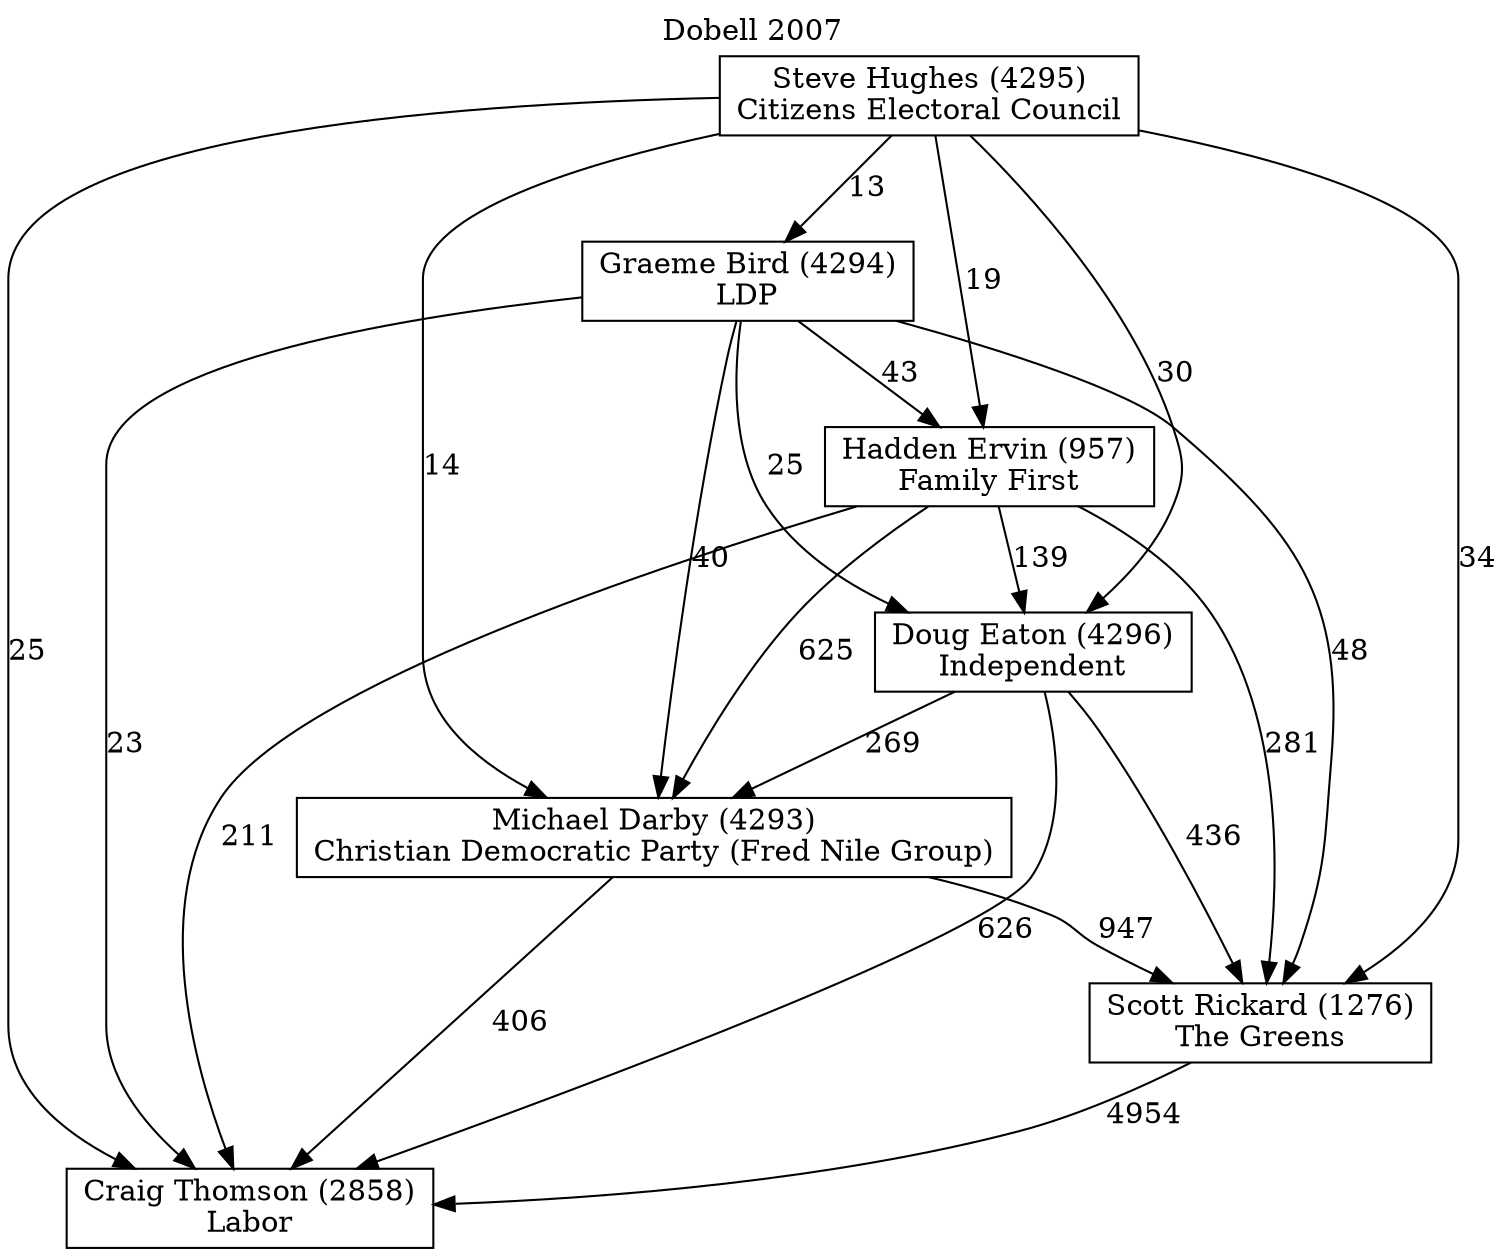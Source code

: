 // House preference flow
digraph "Craig Thomson (2858)_Dobell_2007" {
	graph [label="Dobell 2007" labelloc=t mclimit=10]
	node [shape=box]
	"Craig Thomson (2858)" [label="Craig Thomson (2858)
Labor"]
	"Doug Eaton (4296)" [label="Doug Eaton (4296)
Independent"]
	"Graeme Bird (4294)" [label="Graeme Bird (4294)
LDP"]
	"Hadden Ervin (957)" [label="Hadden Ervin (957)
Family First"]
	"Michael Darby (4293)" [label="Michael Darby (4293)
Christian Democratic Party (Fred Nile Group)"]
	"Scott Rickard (1276)" [label="Scott Rickard (1276)
The Greens"]
	"Steve Hughes (4295)" [label="Steve Hughes (4295)
Citizens Electoral Council"]
	"Doug Eaton (4296)" -> "Craig Thomson (2858)" [label=626]
	"Doug Eaton (4296)" -> "Michael Darby (4293)" [label=269]
	"Doug Eaton (4296)" -> "Scott Rickard (1276)" [label=436]
	"Graeme Bird (4294)" -> "Craig Thomson (2858)" [label=23]
	"Graeme Bird (4294)" -> "Doug Eaton (4296)" [label=25]
	"Graeme Bird (4294)" -> "Hadden Ervin (957)" [label=43]
	"Graeme Bird (4294)" -> "Michael Darby (4293)" [label=40]
	"Graeme Bird (4294)" -> "Scott Rickard (1276)" [label=48]
	"Hadden Ervin (957)" -> "Craig Thomson (2858)" [label=211]
	"Hadden Ervin (957)" -> "Doug Eaton (4296)" [label=139]
	"Hadden Ervin (957)" -> "Michael Darby (4293)" [label=625]
	"Hadden Ervin (957)" -> "Scott Rickard (1276)" [label=281]
	"Michael Darby (4293)" -> "Craig Thomson (2858)" [label=406]
	"Michael Darby (4293)" -> "Scott Rickard (1276)" [label=947]
	"Scott Rickard (1276)" -> "Craig Thomson (2858)" [label=4954]
	"Steve Hughes (4295)" -> "Craig Thomson (2858)" [label=25]
	"Steve Hughes (4295)" -> "Doug Eaton (4296)" [label=30]
	"Steve Hughes (4295)" -> "Graeme Bird (4294)" [label=13]
	"Steve Hughes (4295)" -> "Hadden Ervin (957)" [label=19]
	"Steve Hughes (4295)" -> "Michael Darby (4293)" [label=14]
	"Steve Hughes (4295)" -> "Scott Rickard (1276)" [label=34]
}
